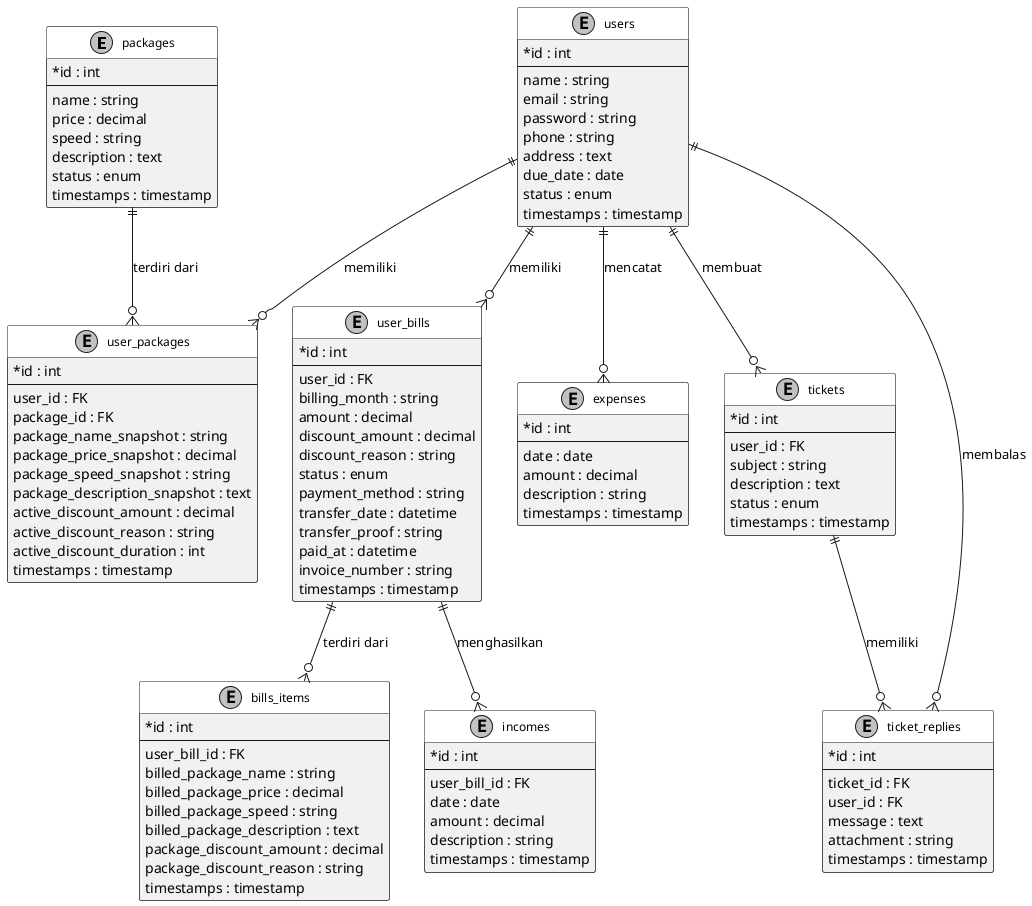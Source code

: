@startuml
skinparam monochrome true
skinparam classAttributeIconSize 0
skinparam classFontSize 12
skinparam classHeaderBackgroundColor white

' ================== ENTITAS ==================
entity packages {
  *id : int
  --
  name : string
  price : decimal
  speed : string
  description : text
  status : enum
  timestamps : timestamp
}

entity users {
  *id : int
  --
  name : string
  email : string
  password : string
  phone : string
  address : text
  due_date : date
  status : enum
  timestamps : timestamp
}

entity user_packages {
  *id : int
  --
  user_id : FK
  package_id : FK
  package_name_snapshot : string
  package_price_snapshot : decimal
  package_speed_snapshot : string
  package_description_snapshot : text
  active_discount_amount : decimal
  active_discount_reason : string
  active_discount_duration : int
  timestamps : timestamp
}

entity user_bills {
  *id : int
  --
  user_id : FK
  billing_month : string
  amount : decimal
  discount_amount : decimal
  discount_reason : string
  status : enum
  payment_method : string
  transfer_date : datetime
  transfer_proof : string
  paid_at : datetime
  invoice_number : string
  timestamps : timestamp
}

entity bills_items {
  *id : int
  --
  user_bill_id : FK
  billed_package_name : string
  billed_package_price : decimal
  billed_package_speed : string
  billed_package_description : text
  package_discount_amount : decimal
  package_discount_reason : string
  timestamps : timestamp
}

entity incomes {
  *id : int
  --
  user_bill_id : FK
  date : date
  amount : decimal
  description : string
  timestamps : timestamp
}

entity expenses {
  *id : int
  --
  date : date
  amount : decimal
  description : string
  timestamps : timestamp
}

entity tickets {
  *id : int
  --
  user_id : FK
  subject : string
  description : text
  status : enum
  timestamps : timestamp
}

entity ticket_replies {
  *id : int
  --
  ticket_id : FK
  user_id : FK
  message : text
  attachment : string
  timestamps : timestamp
}

' ================== RELASI ==================
users ||--o{ user_packages : memiliki
packages ||--o{ user_packages : terdiri dari

users ||--o{ user_bills : memiliki
user_bills ||--o{ bills_items : terdiri dari
user_bills ||--o{ incomes : menghasilkan

users ||--o{ tickets : membuat
tickets ||--o{ ticket_replies : memiliki
users ||--o{ ticket_replies : membalas

users ||--o{ expenses : mencatat

@enduml

